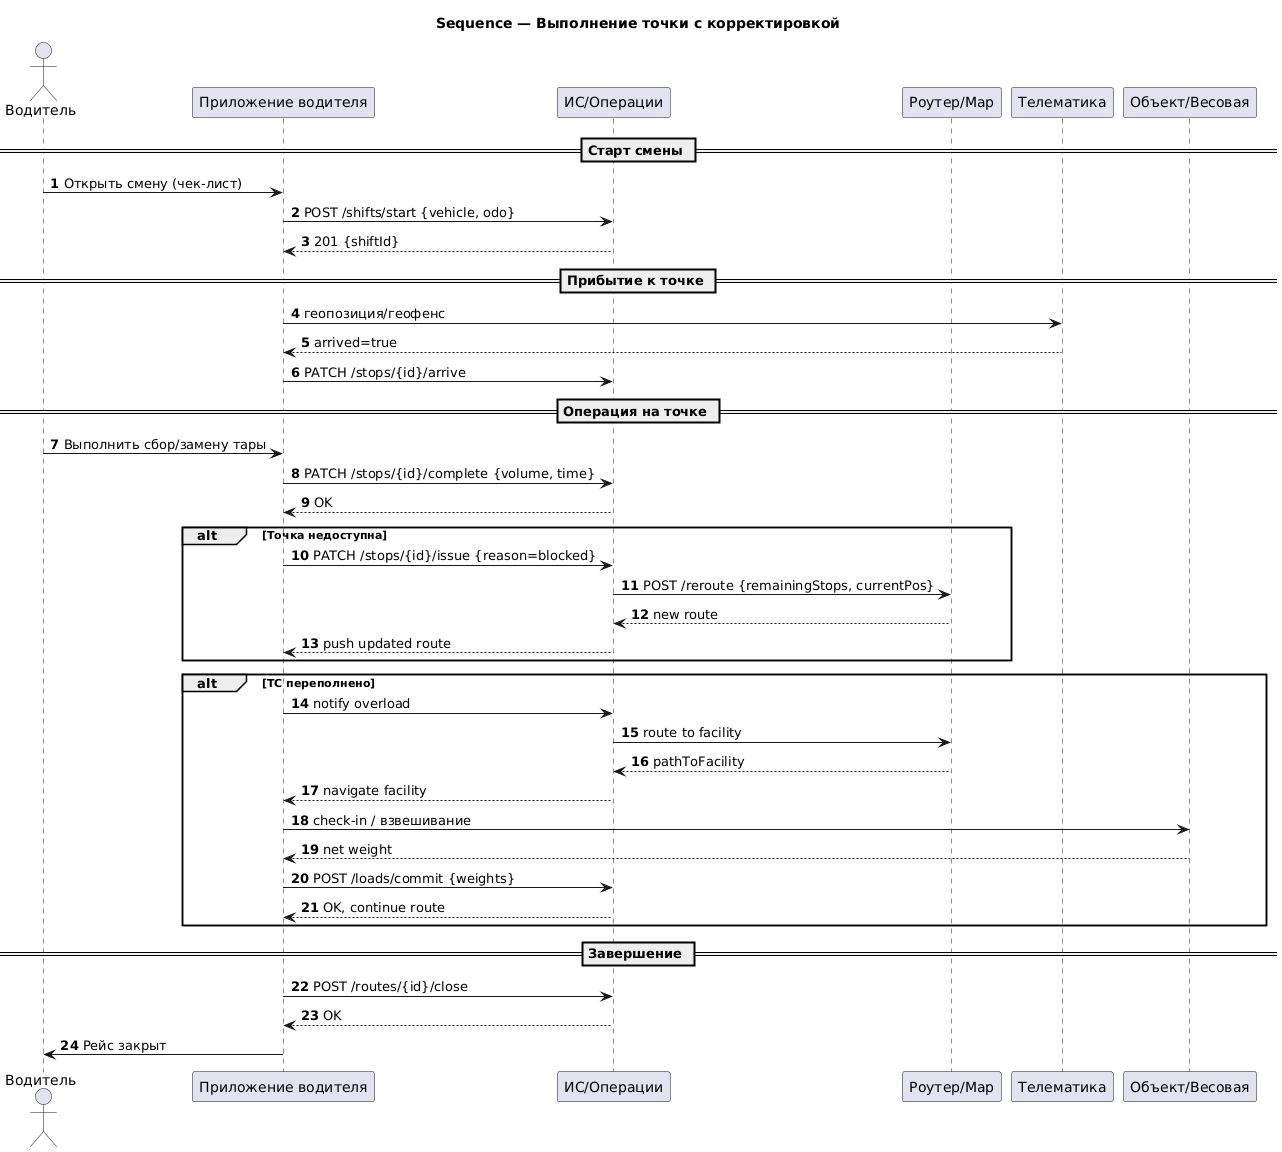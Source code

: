 @startuml
title Sequence — Выполнение точки с корректировкой
skinparam defaultFontName "DejaVu Sans"
autonumber

actor "Водитель" as D
participant "Приложение водителя" as APP
participant "ИС/Операции" as OPS
participant "Роутер/Map" as MAP
participant "Телематика" as TEL
participant "Объект/Весовая" as WB

== Старт смены ==
D -> APP: Открыть смену (чек-лист)
APP -> OPS: POST /shifts/start {vehicle, odo}
OPS --> APP: 201 {shiftId}

== Прибытие к точке ==
APP -> TEL: геопозиция/геофенс
TEL --> APP: arrived=true
APP -> OPS: PATCH /stops/{id}/arrive

== Операция на точке ==
D -> APP: Выполнить сбор/замену тары
APP -> OPS: PATCH /stops/{id}/complete {volume, time}
OPS --> APP: OK

alt Точка недоступна
  APP -> OPS: PATCH /stops/{id}/issue {reason=blocked}
  OPS -> MAP: POST /reroute {remainingStops, currentPos}
  MAP --> OPS: new route
  OPS --> APP: push updated route
end

alt ТС переполнено
  APP -> OPS: notify overload
  OPS -> MAP: route to facility
  MAP --> OPS: pathToFacility
  OPS --> APP: navigate facility
  APP -> WB: check-in / взвешивание
  WB --> APP: net weight
  APP -> OPS: POST /loads/commit {weights}
  OPS --> APP: OK, continue route
end

== Завершение ==
APP -> OPS: POST /routes/{id}/close
OPS --> APP: OK
D <- APP: Рейс закрыт
@enduml
